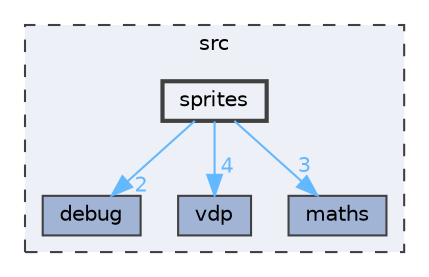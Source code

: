 digraph "src/sprites"
{
 // LATEX_PDF_SIZE
  bgcolor="transparent";
  edge [fontname=Helvetica,fontsize=10,labelfontname=Helvetica,labelfontsize=10];
  node [fontname=Helvetica,fontsize=10,shape=box,height=0.2,width=0.4];
  compound=true
  subgraph clusterdir_68267d1309a1af8e8297ef4c3efbcdba {
    graph [ bgcolor="#edf0f7", pencolor="grey25", label="src", fontname=Helvetica,fontsize=10 style="filled,dashed", URL="dir_68267d1309a1af8e8297ef4c3efbcdba.html",tooltip=""]
  dir_44d5bc2300862405dbe586a8cb303c4f [label="debug", fillcolor="#a2b4d6", color="grey25", style="filled", URL="dir_44d5bc2300862405dbe586a8cb303c4f.html",tooltip=""];
  dir_bb06c01e0dbaf610f6bc2d7872b59666 [label="vdp", fillcolor="#a2b4d6", color="grey25", style="filled", URL="dir_bb06c01e0dbaf610f6bc2d7872b59666.html",tooltip=""];
  dir_faad1d323dbeb8fa5608a69643a716c1 [label="maths", fillcolor="#a2b4d6", color="grey25", style="filled", URL="dir_faad1d323dbeb8fa5608a69643a716c1.html",tooltip=""];
  dir_ab1f59485a986c2b15b77f5b461afb35 [label="sprites", fillcolor="#edf0f7", color="grey25", style="filled,bold", URL="dir_ab1f59485a986c2b15b77f5b461afb35.html",tooltip=""];
  }
  dir_ab1f59485a986c2b15b77f5b461afb35->dir_44d5bc2300862405dbe586a8cb303c4f [headlabel="2", labeldistance=1.5 headhref="dir_000008_000000.html" href="dir_000008_000000.html" color="steelblue1" fontcolor="steelblue1"];
  dir_ab1f59485a986c2b15b77f5b461afb35->dir_bb06c01e0dbaf610f6bc2d7872b59666 [headlabel="4", labeldistance=1.5 headhref="dir_000008_000011.html" href="dir_000008_000011.html" color="steelblue1" fontcolor="steelblue1"];
  dir_ab1f59485a986c2b15b77f5b461afb35->dir_faad1d323dbeb8fa5608a69643a716c1 [headlabel="3", labeldistance=1.5 headhref="dir_000008_000005.html" href="dir_000008_000005.html" color="steelblue1" fontcolor="steelblue1"];
}
